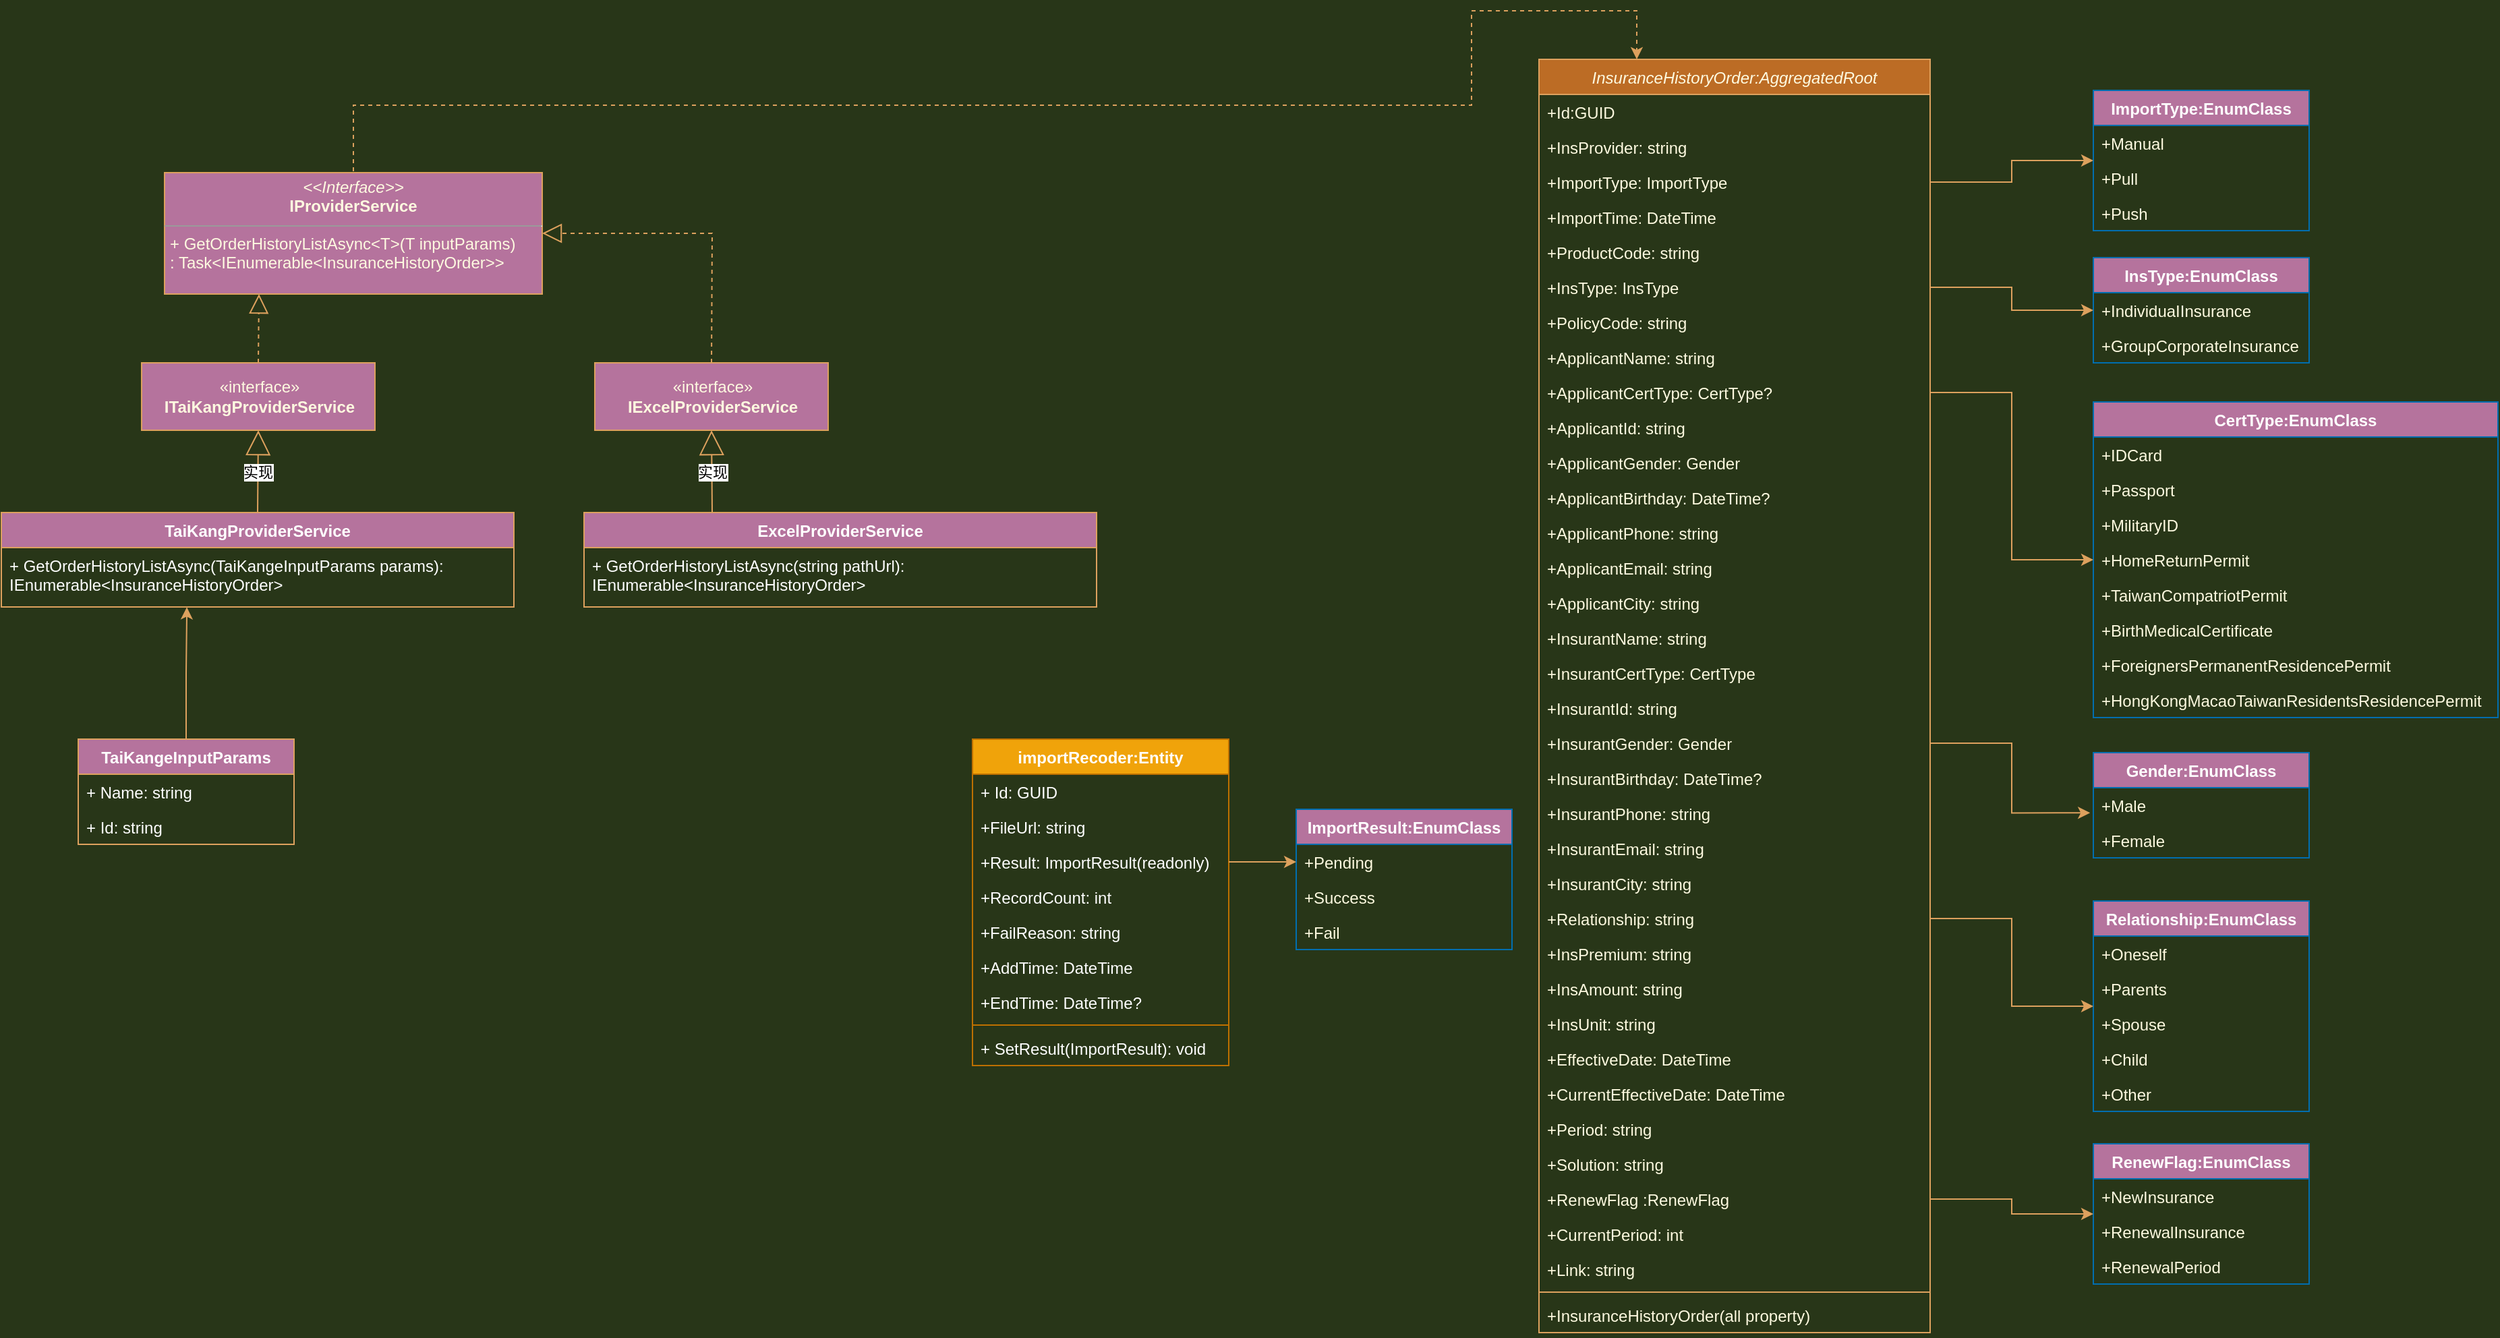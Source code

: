 <mxfile version="20.3.3" type="github">
  <diagram id="C5RBs43oDa-KdzZeNtuy" name="Page-1">
    <mxGraphModel dx="1184" dy="662" grid="1" gridSize="10" guides="1" tooltips="1" connect="1" arrows="1" fold="1" page="1" pageScale="1" pageWidth="2000" pageHeight="1100" background="#283618" math="0" shadow="0">
      <root>
        <mxCell id="WIyWlLk6GJQsqaUBKTNV-0" />
        <mxCell id="WIyWlLk6GJQsqaUBKTNV-1" parent="WIyWlLk6GJQsqaUBKTNV-0" />
        <mxCell id="zkfFHV4jXpPFQw0GAbJ--0" value="InsuranceHistoryOrder:AggregatedRoot" style="swimlane;fontStyle=2;align=center;verticalAlign=top;childLayout=stackLayout;horizontal=1;startSize=26;horizontalStack=0;resizeParent=1;resizeLast=0;collapsible=1;marginBottom=0;rounded=0;shadow=0;strokeWidth=1;fillColor=#BC6C25;strokeColor=#DDA15E;fontColor=#FEFAE0;" parent="WIyWlLk6GJQsqaUBKTNV-1" vertex="1">
          <mxGeometry x="1180" y="76" width="290" height="944" as="geometry">
            <mxRectangle x="1180" y="76" width="160" height="26" as="alternateBounds" />
          </mxGeometry>
        </mxCell>
        <mxCell id="zkfFHV4jXpPFQw0GAbJ--1" value="+Id:GUID" style="text;align=left;verticalAlign=top;spacingLeft=4;spacingRight=4;overflow=hidden;rotatable=0;points=[[0,0.5],[1,0.5]];portConstraint=eastwest;fontColor=#FEFAE0;" parent="zkfFHV4jXpPFQw0GAbJ--0" vertex="1">
          <mxGeometry y="26" width="290" height="26" as="geometry" />
        </mxCell>
        <mxCell id="zkfFHV4jXpPFQw0GAbJ--2" value="+InsProvider: string&#xa;" style="text;align=left;verticalAlign=top;spacingLeft=4;spacingRight=4;overflow=hidden;rotatable=0;points=[[0,0.5],[1,0.5]];portConstraint=eastwest;rounded=0;shadow=0;html=0;fontColor=#FEFAE0;" parent="zkfFHV4jXpPFQw0GAbJ--0" vertex="1">
          <mxGeometry y="52" width="290" height="26" as="geometry" />
        </mxCell>
        <mxCell id="zkfFHV4jXpPFQw0GAbJ--3" value="+ImportType: ImportType" style="text;align=left;verticalAlign=top;spacingLeft=4;spacingRight=4;overflow=hidden;rotatable=0;points=[[0,0.5],[1,0.5]];portConstraint=eastwest;rounded=0;shadow=0;html=0;fontColor=#FEFAE0;" parent="zkfFHV4jXpPFQw0GAbJ--0" vertex="1">
          <mxGeometry y="78" width="290" height="26" as="geometry" />
        </mxCell>
        <mxCell id="rWxkm9rvbSgZgqi4Fs6q-6" value="+ImportTime: DateTime" style="text;align=left;verticalAlign=top;spacingLeft=4;spacingRight=4;overflow=hidden;rotatable=0;points=[[0,0.5],[1,0.5]];portConstraint=eastwest;rounded=0;shadow=0;html=0;fontColor=#FEFAE0;" vertex="1" parent="zkfFHV4jXpPFQw0GAbJ--0">
          <mxGeometry y="104" width="290" height="26" as="geometry" />
        </mxCell>
        <mxCell id="rWxkm9rvbSgZgqi4Fs6q-5" value="+ProductCode: string" style="text;align=left;verticalAlign=top;spacingLeft=4;spacingRight=4;overflow=hidden;rotatable=0;points=[[0,0.5],[1,0.5]];portConstraint=eastwest;rounded=0;shadow=0;html=0;fontColor=#FEFAE0;" vertex="1" parent="zkfFHV4jXpPFQw0GAbJ--0">
          <mxGeometry y="130" width="290" height="26" as="geometry" />
        </mxCell>
        <mxCell id="rWxkm9rvbSgZgqi4Fs6q-4" value="+InsType: InsType" style="text;align=left;verticalAlign=top;spacingLeft=4;spacingRight=4;overflow=hidden;rotatable=0;points=[[0,0.5],[1,0.5]];portConstraint=eastwest;rounded=0;shadow=0;html=0;fontColor=#FEFAE0;" vertex="1" parent="zkfFHV4jXpPFQw0GAbJ--0">
          <mxGeometry y="156" width="290" height="26" as="geometry" />
        </mxCell>
        <mxCell id="rWxkm9rvbSgZgqi4Fs6q-3" value="+PolicyCode: string" style="text;align=left;verticalAlign=top;spacingLeft=4;spacingRight=4;overflow=hidden;rotatable=0;points=[[0,0.5],[1,0.5]];portConstraint=eastwest;rounded=0;shadow=0;html=0;fontColor=#FEFAE0;" vertex="1" parent="zkfFHV4jXpPFQw0GAbJ--0">
          <mxGeometry y="182" width="290" height="26" as="geometry" />
        </mxCell>
        <mxCell id="rWxkm9rvbSgZgqi4Fs6q-2" value="+ApplicantName: string" style="text;align=left;verticalAlign=top;spacingLeft=4;spacingRight=4;overflow=hidden;rotatable=0;points=[[0,0.5],[1,0.5]];portConstraint=eastwest;rounded=0;shadow=0;html=0;fontColor=#FEFAE0;" vertex="1" parent="zkfFHV4jXpPFQw0GAbJ--0">
          <mxGeometry y="208" width="290" height="26" as="geometry" />
        </mxCell>
        <mxCell id="rWxkm9rvbSgZgqi4Fs6q-7" value="+ApplicantCertType: CertType?" style="text;align=left;verticalAlign=top;spacingLeft=4;spacingRight=4;overflow=hidden;rotatable=0;points=[[0,0.5],[1,0.5]];portConstraint=eastwest;rounded=0;shadow=0;html=0;fontColor=#FEFAE0;" vertex="1" parent="zkfFHV4jXpPFQw0GAbJ--0">
          <mxGeometry y="234" width="290" height="26" as="geometry" />
        </mxCell>
        <mxCell id="rWxkm9rvbSgZgqi4Fs6q-27" value="+ApplicantId: string" style="text;align=left;verticalAlign=top;spacingLeft=4;spacingRight=4;overflow=hidden;rotatable=0;points=[[0,0.5],[1,0.5]];portConstraint=eastwest;rounded=0;shadow=0;html=0;fontColor=#FEFAE0;" vertex="1" parent="zkfFHV4jXpPFQw0GAbJ--0">
          <mxGeometry y="260" width="290" height="26" as="geometry" />
        </mxCell>
        <mxCell id="rWxkm9rvbSgZgqi4Fs6q-26" value="+ApplicantGender: Gender" style="text;align=left;verticalAlign=top;spacingLeft=4;spacingRight=4;overflow=hidden;rotatable=0;points=[[0,0.5],[1,0.5]];portConstraint=eastwest;rounded=0;shadow=0;html=0;fontColor=#FEFAE0;" vertex="1" parent="zkfFHV4jXpPFQw0GAbJ--0">
          <mxGeometry y="286" width="290" height="26" as="geometry" />
        </mxCell>
        <mxCell id="rWxkm9rvbSgZgqi4Fs6q-25" value="+ApplicantBirthday: DateTime?" style="text;align=left;verticalAlign=top;spacingLeft=4;spacingRight=4;overflow=hidden;rotatable=0;points=[[0,0.5],[1,0.5]];portConstraint=eastwest;rounded=0;shadow=0;html=0;fontColor=#FEFAE0;" vertex="1" parent="zkfFHV4jXpPFQw0GAbJ--0">
          <mxGeometry y="312" width="290" height="26" as="geometry" />
        </mxCell>
        <mxCell id="rWxkm9rvbSgZgqi4Fs6q-24" value="+ApplicantPhone: string" style="text;align=left;verticalAlign=top;spacingLeft=4;spacingRight=4;overflow=hidden;rotatable=0;points=[[0,0.5],[1,0.5]];portConstraint=eastwest;rounded=0;shadow=0;html=0;fontColor=#FEFAE0;" vertex="1" parent="zkfFHV4jXpPFQw0GAbJ--0">
          <mxGeometry y="338" width="290" height="26" as="geometry" />
        </mxCell>
        <mxCell id="rWxkm9rvbSgZgqi4Fs6q-23" value="+ApplicantEmail: string" style="text;align=left;verticalAlign=top;spacingLeft=4;spacingRight=4;overflow=hidden;rotatable=0;points=[[0,0.5],[1,0.5]];portConstraint=eastwest;rounded=0;shadow=0;html=0;fontColor=#FEFAE0;" vertex="1" parent="zkfFHV4jXpPFQw0GAbJ--0">
          <mxGeometry y="364" width="290" height="26" as="geometry" />
        </mxCell>
        <mxCell id="rWxkm9rvbSgZgqi4Fs6q-22" value="+ApplicantCity: string" style="text;align=left;verticalAlign=top;spacingLeft=4;spacingRight=4;overflow=hidden;rotatable=0;points=[[0,0.5],[1,0.5]];portConstraint=eastwest;rounded=0;shadow=0;html=0;fontColor=#FEFAE0;" vertex="1" parent="zkfFHV4jXpPFQw0GAbJ--0">
          <mxGeometry y="390" width="290" height="26" as="geometry" />
        </mxCell>
        <mxCell id="rWxkm9rvbSgZgqi4Fs6q-21" value="+InsurantName: string" style="text;align=left;verticalAlign=top;spacingLeft=4;spacingRight=4;overflow=hidden;rotatable=0;points=[[0,0.5],[1,0.5]];portConstraint=eastwest;rounded=0;shadow=0;html=0;fontColor=#FEFAE0;" vertex="1" parent="zkfFHV4jXpPFQw0GAbJ--0">
          <mxGeometry y="416" width="290" height="26" as="geometry" />
        </mxCell>
        <mxCell id="rWxkm9rvbSgZgqi4Fs6q-20" value="+InsurantCertType: CertType" style="text;align=left;verticalAlign=top;spacingLeft=4;spacingRight=4;overflow=hidden;rotatable=0;points=[[0,0.5],[1,0.5]];portConstraint=eastwest;rounded=0;shadow=0;html=0;fontColor=#FEFAE0;" vertex="1" parent="zkfFHV4jXpPFQw0GAbJ--0">
          <mxGeometry y="442" width="290" height="26" as="geometry" />
        </mxCell>
        <mxCell id="rWxkm9rvbSgZgqi4Fs6q-19" value="+InsurantId: string" style="text;align=left;verticalAlign=top;spacingLeft=4;spacingRight=4;overflow=hidden;rotatable=0;points=[[0,0.5],[1,0.5]];portConstraint=eastwest;rounded=0;shadow=0;html=0;fontColor=#FEFAE0;" vertex="1" parent="zkfFHV4jXpPFQw0GAbJ--0">
          <mxGeometry y="468" width="290" height="26" as="geometry" />
        </mxCell>
        <mxCell id="rWxkm9rvbSgZgqi4Fs6q-18" value="+InsurantGender: Gender" style="text;align=left;verticalAlign=top;spacingLeft=4;spacingRight=4;overflow=hidden;rotatable=0;points=[[0,0.5],[1,0.5]];portConstraint=eastwest;rounded=0;shadow=0;html=0;fontColor=#FEFAE0;" vertex="1" parent="zkfFHV4jXpPFQw0GAbJ--0">
          <mxGeometry y="494" width="290" height="26" as="geometry" />
        </mxCell>
        <mxCell id="rWxkm9rvbSgZgqi4Fs6q-17" value="+InsurantBirthday: DateTime?" style="text;align=left;verticalAlign=top;spacingLeft=4;spacingRight=4;overflow=hidden;rotatable=0;points=[[0,0.5],[1,0.5]];portConstraint=eastwest;rounded=0;shadow=0;html=0;fontColor=#FEFAE0;" vertex="1" parent="zkfFHV4jXpPFQw0GAbJ--0">
          <mxGeometry y="520" width="290" height="26" as="geometry" />
        </mxCell>
        <mxCell id="rWxkm9rvbSgZgqi4Fs6q-16" value="+InsurantPhone: string" style="text;align=left;verticalAlign=top;spacingLeft=4;spacingRight=4;overflow=hidden;rotatable=0;points=[[0,0.5],[1,0.5]];portConstraint=eastwest;rounded=0;shadow=0;html=0;fontColor=#FEFAE0;" vertex="1" parent="zkfFHV4jXpPFQw0GAbJ--0">
          <mxGeometry y="546" width="290" height="26" as="geometry" />
        </mxCell>
        <mxCell id="rWxkm9rvbSgZgqi4Fs6q-15" value="+InsurantEmail: string" style="text;align=left;verticalAlign=top;spacingLeft=4;spacingRight=4;overflow=hidden;rotatable=0;points=[[0,0.5],[1,0.5]];portConstraint=eastwest;rounded=0;shadow=0;html=0;fontColor=#FEFAE0;" vertex="1" parent="zkfFHV4jXpPFQw0GAbJ--0">
          <mxGeometry y="572" width="290" height="26" as="geometry" />
        </mxCell>
        <mxCell id="rWxkm9rvbSgZgqi4Fs6q-14" value="+InsurantCity: string" style="text;align=left;verticalAlign=top;spacingLeft=4;spacingRight=4;overflow=hidden;rotatable=0;points=[[0,0.5],[1,0.5]];portConstraint=eastwest;rounded=0;shadow=0;html=0;fontColor=#FEFAE0;" vertex="1" parent="zkfFHV4jXpPFQw0GAbJ--0">
          <mxGeometry y="598" width="290" height="26" as="geometry" />
        </mxCell>
        <mxCell id="rWxkm9rvbSgZgqi4Fs6q-13" value="+Relationship: string" style="text;align=left;verticalAlign=top;spacingLeft=4;spacingRight=4;overflow=hidden;rotatable=0;points=[[0,0.5],[1,0.5]];portConstraint=eastwest;rounded=0;shadow=0;html=0;fontColor=#FEFAE0;" vertex="1" parent="zkfFHV4jXpPFQw0GAbJ--0">
          <mxGeometry y="624" width="290" height="26" as="geometry" />
        </mxCell>
        <mxCell id="rWxkm9rvbSgZgqi4Fs6q-12" value="+InsPremium: string" style="text;align=left;verticalAlign=top;spacingLeft=4;spacingRight=4;overflow=hidden;rotatable=0;points=[[0,0.5],[1,0.5]];portConstraint=eastwest;rounded=0;shadow=0;html=0;fontColor=#FEFAE0;" vertex="1" parent="zkfFHV4jXpPFQw0GAbJ--0">
          <mxGeometry y="650" width="290" height="26" as="geometry" />
        </mxCell>
        <mxCell id="rWxkm9rvbSgZgqi4Fs6q-11" value="+InsAmount: string" style="text;align=left;verticalAlign=top;spacingLeft=4;spacingRight=4;overflow=hidden;rotatable=0;points=[[0,0.5],[1,0.5]];portConstraint=eastwest;rounded=0;shadow=0;html=0;fontColor=#FEFAE0;" vertex="1" parent="zkfFHV4jXpPFQw0GAbJ--0">
          <mxGeometry y="676" width="290" height="26" as="geometry" />
        </mxCell>
        <mxCell id="rWxkm9rvbSgZgqi4Fs6q-10" value="+InsUnit: string" style="text;align=left;verticalAlign=top;spacingLeft=4;spacingRight=4;overflow=hidden;rotatable=0;points=[[0,0.5],[1,0.5]];portConstraint=eastwest;rounded=0;shadow=0;html=0;fontColor=#FEFAE0;" vertex="1" parent="zkfFHV4jXpPFQw0GAbJ--0">
          <mxGeometry y="702" width="290" height="26" as="geometry" />
        </mxCell>
        <mxCell id="rWxkm9rvbSgZgqi4Fs6q-9" value="+EffectiveDate: DateTime" style="text;align=left;verticalAlign=top;spacingLeft=4;spacingRight=4;overflow=hidden;rotatable=0;points=[[0,0.5],[1,0.5]];portConstraint=eastwest;rounded=0;shadow=0;html=0;fontColor=#FEFAE0;" vertex="1" parent="zkfFHV4jXpPFQw0GAbJ--0">
          <mxGeometry y="728" width="290" height="26" as="geometry" />
        </mxCell>
        <mxCell id="rWxkm9rvbSgZgqi4Fs6q-30" value="+CurrentEffectiveDate: DateTime" style="text;align=left;verticalAlign=top;spacingLeft=4;spacingRight=4;overflow=hidden;rotatable=0;points=[[0,0.5],[1,0.5]];portConstraint=eastwest;rounded=0;shadow=0;html=0;fontColor=#FEFAE0;" vertex="1" parent="zkfFHV4jXpPFQw0GAbJ--0">
          <mxGeometry y="754" width="290" height="26" as="geometry" />
        </mxCell>
        <mxCell id="rWxkm9rvbSgZgqi4Fs6q-29" value="+Period: string" style="text;align=left;verticalAlign=top;spacingLeft=4;spacingRight=4;overflow=hidden;rotatable=0;points=[[0,0.5],[1,0.5]];portConstraint=eastwest;rounded=0;shadow=0;html=0;fontColor=#FEFAE0;" vertex="1" parent="zkfFHV4jXpPFQw0GAbJ--0">
          <mxGeometry y="780" width="290" height="26" as="geometry" />
        </mxCell>
        <mxCell id="rWxkm9rvbSgZgqi4Fs6q-28" value="+Solution: string" style="text;align=left;verticalAlign=top;spacingLeft=4;spacingRight=4;overflow=hidden;rotatable=0;points=[[0,0.5],[1,0.5]];portConstraint=eastwest;rounded=0;shadow=0;html=0;fontColor=#FEFAE0;" vertex="1" parent="zkfFHV4jXpPFQw0GAbJ--0">
          <mxGeometry y="806" width="290" height="26" as="geometry" />
        </mxCell>
        <mxCell id="rWxkm9rvbSgZgqi4Fs6q-32" value="+RenewFlag :RenewFlag" style="text;align=left;verticalAlign=top;spacingLeft=4;spacingRight=4;overflow=hidden;rotatable=0;points=[[0,0.5],[1,0.5]];portConstraint=eastwest;rounded=0;shadow=0;html=0;fontColor=#FEFAE0;" vertex="1" parent="zkfFHV4jXpPFQw0GAbJ--0">
          <mxGeometry y="832" width="290" height="26" as="geometry" />
        </mxCell>
        <mxCell id="rWxkm9rvbSgZgqi4Fs6q-31" value="+CurrentPeriod: int" style="text;align=left;verticalAlign=top;spacingLeft=4;spacingRight=4;overflow=hidden;rotatable=0;points=[[0,0.5],[1,0.5]];portConstraint=eastwest;rounded=0;shadow=0;html=0;fontColor=#FEFAE0;" vertex="1" parent="zkfFHV4jXpPFQw0GAbJ--0">
          <mxGeometry y="858" width="290" height="26" as="geometry" />
        </mxCell>
        <mxCell id="rWxkm9rvbSgZgqi4Fs6q-33" value="+Link: string" style="text;align=left;verticalAlign=top;spacingLeft=4;spacingRight=4;overflow=hidden;rotatable=0;points=[[0,0.5],[1,0.5]];portConstraint=eastwest;rounded=0;shadow=0;html=0;fontColor=#FEFAE0;" vertex="1" parent="zkfFHV4jXpPFQw0GAbJ--0">
          <mxGeometry y="884" width="290" height="26" as="geometry" />
        </mxCell>
        <mxCell id="zkfFHV4jXpPFQw0GAbJ--4" value="" style="line;html=1;strokeWidth=1;align=left;verticalAlign=middle;spacingTop=-1;spacingLeft=3;spacingRight=3;rotatable=0;labelPosition=right;points=[];portConstraint=eastwest;labelBackgroundColor=#283618;fillColor=#BC6C25;strokeColor=#DDA15E;fontColor=#FEFAE0;" parent="zkfFHV4jXpPFQw0GAbJ--0" vertex="1">
          <mxGeometry y="910" width="290" height="8" as="geometry" />
        </mxCell>
        <mxCell id="zkfFHV4jXpPFQw0GAbJ--5" value="+InsuranceHistoryOrder(all property)" style="text;align=left;verticalAlign=top;spacingLeft=4;spacingRight=4;overflow=hidden;rotatable=0;points=[[0,0.5],[1,0.5]];portConstraint=eastwest;fontColor=#FEFAE0;" parent="zkfFHV4jXpPFQw0GAbJ--0" vertex="1">
          <mxGeometry y="918" width="290" height="26" as="geometry" />
        </mxCell>
        <mxCell id="rWxkm9rvbSgZgqi4Fs6q-37" value="ImportType:EnumClass" style="swimlane;fontStyle=1;align=center;verticalAlign=top;childLayout=stackLayout;horizontal=1;startSize=26;horizontalStack=0;resizeParent=1;resizeParentMax=0;resizeLast=0;collapsible=1;marginBottom=0;strokeColor=#006EAF;fillColor=#B5739D;fontColor=#ffffff;" vertex="1" parent="WIyWlLk6GJQsqaUBKTNV-1">
          <mxGeometry x="1591" y="99" width="160" height="104" as="geometry">
            <mxRectangle x="677" y="89" width="170" height="30" as="alternateBounds" />
          </mxGeometry>
        </mxCell>
        <mxCell id="rWxkm9rvbSgZgqi4Fs6q-38" value="+Manual" style="text;strokeColor=none;fillColor=none;align=left;verticalAlign=top;spacingLeft=4;spacingRight=4;overflow=hidden;rotatable=0;points=[[0,0.5],[1,0.5]];portConstraint=eastwest;fontColor=#FEFAE0;" vertex="1" parent="rWxkm9rvbSgZgqi4Fs6q-37">
          <mxGeometry y="26" width="160" height="26" as="geometry" />
        </mxCell>
        <mxCell id="rWxkm9rvbSgZgqi4Fs6q-42" value="+Pull" style="text;strokeColor=none;fillColor=none;align=left;verticalAlign=top;spacingLeft=4;spacingRight=4;overflow=hidden;rotatable=0;points=[[0,0.5],[1,0.5]];portConstraint=eastwest;fontColor=#FEFAE0;" vertex="1" parent="rWxkm9rvbSgZgqi4Fs6q-37">
          <mxGeometry y="52" width="160" height="26" as="geometry" />
        </mxCell>
        <mxCell id="rWxkm9rvbSgZgqi4Fs6q-41" value="+Push" style="text;strokeColor=none;fillColor=none;align=left;verticalAlign=top;spacingLeft=4;spacingRight=4;overflow=hidden;rotatable=0;points=[[0,0.5],[1,0.5]];portConstraint=eastwest;fontColor=#FEFAE0;" vertex="1" parent="rWxkm9rvbSgZgqi4Fs6q-37">
          <mxGeometry y="78" width="160" height="26" as="geometry" />
        </mxCell>
        <mxCell id="rWxkm9rvbSgZgqi4Fs6q-43" value="Relationship:EnumClass" style="swimlane;fontStyle=1;align=center;verticalAlign=top;childLayout=stackLayout;horizontal=1;startSize=26;horizontalStack=0;resizeParent=1;resizeParentMax=0;resizeLast=0;collapsible=1;marginBottom=0;strokeColor=#006EAF;fillColor=#B5739D;fontColor=#ffffff;" vertex="1" parent="WIyWlLk6GJQsqaUBKTNV-1">
          <mxGeometry x="1591" y="700" width="160" height="156" as="geometry" />
        </mxCell>
        <mxCell id="rWxkm9rvbSgZgqi4Fs6q-44" value="+Oneself" style="text;strokeColor=none;fillColor=none;align=left;verticalAlign=top;spacingLeft=4;spacingRight=4;overflow=hidden;rotatable=0;points=[[0,0.5],[1,0.5]];portConstraint=eastwest;fontColor=#FEFAE0;" vertex="1" parent="rWxkm9rvbSgZgqi4Fs6q-43">
          <mxGeometry y="26" width="160" height="26" as="geometry" />
        </mxCell>
        <mxCell id="rWxkm9rvbSgZgqi4Fs6q-45" value="+Parents" style="text;strokeColor=none;fillColor=none;align=left;verticalAlign=top;spacingLeft=4;spacingRight=4;overflow=hidden;rotatable=0;points=[[0,0.5],[1,0.5]];portConstraint=eastwest;fontColor=#FEFAE0;" vertex="1" parent="rWxkm9rvbSgZgqi4Fs6q-43">
          <mxGeometry y="52" width="160" height="26" as="geometry" />
        </mxCell>
        <mxCell id="rWxkm9rvbSgZgqi4Fs6q-48" value="+Spouse" style="text;strokeColor=none;fillColor=none;align=left;verticalAlign=top;spacingLeft=4;spacingRight=4;overflow=hidden;rotatable=0;points=[[0,0.5],[1,0.5]];portConstraint=eastwest;fontColor=#FEFAE0;" vertex="1" parent="rWxkm9rvbSgZgqi4Fs6q-43">
          <mxGeometry y="78" width="160" height="26" as="geometry" />
        </mxCell>
        <mxCell id="rWxkm9rvbSgZgqi4Fs6q-47" value="+Child" style="text;strokeColor=none;fillColor=none;align=left;verticalAlign=top;spacingLeft=4;spacingRight=4;overflow=hidden;rotatable=0;points=[[0,0.5],[1,0.5]];portConstraint=eastwest;fontColor=#FEFAE0;" vertex="1" parent="rWxkm9rvbSgZgqi4Fs6q-43">
          <mxGeometry y="104" width="160" height="26" as="geometry" />
        </mxCell>
        <mxCell id="rWxkm9rvbSgZgqi4Fs6q-46" value="+Other" style="text;strokeColor=none;fillColor=none;align=left;verticalAlign=top;spacingLeft=4;spacingRight=4;overflow=hidden;rotatable=0;points=[[0,0.5],[1,0.5]];portConstraint=eastwest;fontColor=#FEFAE0;" vertex="1" parent="rWxkm9rvbSgZgqi4Fs6q-43">
          <mxGeometry y="130" width="160" height="26" as="geometry" />
        </mxCell>
        <mxCell id="rWxkm9rvbSgZgqi4Fs6q-49" style="edgeStyle=orthogonalEdgeStyle;rounded=0;orthogonalLoop=1;jettySize=auto;html=1;exitX=1;exitY=0.5;exitDx=0;exitDy=0;entryX=0;entryY=0.5;entryDx=0;entryDy=0;strokeColor=#DDA15E;fontColor=#FEFAE0;fillColor=#BC6C25;" edge="1" parent="WIyWlLk6GJQsqaUBKTNV-1" source="rWxkm9rvbSgZgqi4Fs6q-13" target="rWxkm9rvbSgZgqi4Fs6q-43">
          <mxGeometry relative="1" as="geometry" />
        </mxCell>
        <mxCell id="rWxkm9rvbSgZgqi4Fs6q-51" style="edgeStyle=orthogonalEdgeStyle;rounded=0;orthogonalLoop=1;jettySize=auto;html=1;exitX=1;exitY=0.5;exitDx=0;exitDy=0;entryX=0;entryY=0.5;entryDx=0;entryDy=0;strokeColor=#DDA15E;fontColor=#FEFAE0;fillColor=#BC6C25;" edge="1" parent="WIyWlLk6GJQsqaUBKTNV-1" source="zkfFHV4jXpPFQw0GAbJ--3" target="rWxkm9rvbSgZgqi4Fs6q-37">
          <mxGeometry relative="1" as="geometry" />
        </mxCell>
        <mxCell id="rWxkm9rvbSgZgqi4Fs6q-53" value="InsType:EnumClass" style="swimlane;fontStyle=1;align=center;verticalAlign=top;childLayout=stackLayout;horizontal=1;startSize=26;horizontalStack=0;resizeParent=1;resizeParentMax=0;resizeLast=0;collapsible=1;marginBottom=0;strokeColor=#006EAF;fillColor=#B5739D;fontColor=#ffffff;" vertex="1" parent="WIyWlLk6GJQsqaUBKTNV-1">
          <mxGeometry x="1591" y="223" width="160" height="78" as="geometry" />
        </mxCell>
        <mxCell id="rWxkm9rvbSgZgqi4Fs6q-54" value="+IndividuaIInsurance" style="text;strokeColor=none;fillColor=none;align=left;verticalAlign=top;spacingLeft=4;spacingRight=4;overflow=hidden;rotatable=0;points=[[0,0.5],[1,0.5]];portConstraint=eastwest;fontColor=#FEFAE0;" vertex="1" parent="rWxkm9rvbSgZgqi4Fs6q-53">
          <mxGeometry y="26" width="160" height="26" as="geometry" />
        </mxCell>
        <mxCell id="rWxkm9rvbSgZgqi4Fs6q-55" value="+GroupCorporateInsurance" style="text;strokeColor=none;fillColor=none;align=left;verticalAlign=top;spacingLeft=4;spacingRight=4;overflow=hidden;rotatable=0;points=[[0,0.5],[1,0.5]];portConstraint=eastwest;fontColor=#FEFAE0;" vertex="1" parent="rWxkm9rvbSgZgqi4Fs6q-53">
          <mxGeometry y="52" width="160" height="26" as="geometry" />
        </mxCell>
        <mxCell id="rWxkm9rvbSgZgqi4Fs6q-57" style="edgeStyle=orthogonalEdgeStyle;rounded=0;orthogonalLoop=1;jettySize=auto;html=1;exitX=1;exitY=0.5;exitDx=0;exitDy=0;entryX=0;entryY=0.5;entryDx=0;entryDy=0;strokeColor=#DDA15E;fontColor=#FEFAE0;fillColor=#BC6C25;" edge="1" parent="WIyWlLk6GJQsqaUBKTNV-1" source="rWxkm9rvbSgZgqi4Fs6q-4" target="rWxkm9rvbSgZgqi4Fs6q-54">
          <mxGeometry relative="1" as="geometry" />
        </mxCell>
        <mxCell id="rWxkm9rvbSgZgqi4Fs6q-58" value="CertType:EnumClass" style="swimlane;fontStyle=1;align=center;verticalAlign=top;childLayout=stackLayout;horizontal=1;startSize=26;horizontalStack=0;resizeParent=1;resizeParentMax=0;resizeLast=0;collapsible=1;marginBottom=0;strokeColor=#006EAF;fillColor=#B5739D;fontColor=#ffffff;" vertex="1" parent="WIyWlLk6GJQsqaUBKTNV-1">
          <mxGeometry x="1591" y="330" width="300" height="234" as="geometry" />
        </mxCell>
        <mxCell id="rWxkm9rvbSgZgqi4Fs6q-59" value="+IDCard" style="text;strokeColor=none;fillColor=none;align=left;verticalAlign=top;spacingLeft=4;spacingRight=4;overflow=hidden;rotatable=0;points=[[0,0.5],[1,0.5]];portConstraint=eastwest;fontColor=#FEFAE0;" vertex="1" parent="rWxkm9rvbSgZgqi4Fs6q-58">
          <mxGeometry y="26" width="300" height="26" as="geometry" />
        </mxCell>
        <mxCell id="rWxkm9rvbSgZgqi4Fs6q-60" value="+Passport" style="text;strokeColor=none;fillColor=none;align=left;verticalAlign=top;spacingLeft=4;spacingRight=4;overflow=hidden;rotatable=0;points=[[0,0.5],[1,0.5]];portConstraint=eastwest;fontColor=#FEFAE0;" vertex="1" parent="rWxkm9rvbSgZgqi4Fs6q-58">
          <mxGeometry y="52" width="300" height="26" as="geometry" />
        </mxCell>
        <mxCell id="rWxkm9rvbSgZgqi4Fs6q-65" value="+MilitaryID" style="text;strokeColor=none;fillColor=none;align=left;verticalAlign=top;spacingLeft=4;spacingRight=4;overflow=hidden;rotatable=0;points=[[0,0.5],[1,0.5]];portConstraint=eastwest;fontColor=#FEFAE0;" vertex="1" parent="rWxkm9rvbSgZgqi4Fs6q-58">
          <mxGeometry y="78" width="300" height="26" as="geometry" />
        </mxCell>
        <mxCell id="rWxkm9rvbSgZgqi4Fs6q-64" value="+HomeReturnPermit" style="text;strokeColor=none;fillColor=none;align=left;verticalAlign=top;spacingLeft=4;spacingRight=4;overflow=hidden;rotatable=0;points=[[0,0.5],[1,0.5]];portConstraint=eastwest;fontColor=#FEFAE0;" vertex="1" parent="rWxkm9rvbSgZgqi4Fs6q-58">
          <mxGeometry y="104" width="300" height="26" as="geometry" />
        </mxCell>
        <mxCell id="rWxkm9rvbSgZgqi4Fs6q-63" value="+TaiwanCompatriotPermit" style="text;strokeColor=none;fillColor=none;align=left;verticalAlign=top;spacingLeft=4;spacingRight=4;overflow=hidden;rotatable=0;points=[[0,0.5],[1,0.5]];portConstraint=eastwest;fontColor=#FEFAE0;" vertex="1" parent="rWxkm9rvbSgZgqi4Fs6q-58">
          <mxGeometry y="130" width="300" height="26" as="geometry" />
        </mxCell>
        <mxCell id="rWxkm9rvbSgZgqi4Fs6q-68" value="+BirthMedicalCertificate" style="text;strokeColor=none;fillColor=none;align=left;verticalAlign=top;spacingLeft=4;spacingRight=4;overflow=hidden;rotatable=0;points=[[0,0.5],[1,0.5]];portConstraint=eastwest;fontColor=#FEFAE0;" vertex="1" parent="rWxkm9rvbSgZgqi4Fs6q-58">
          <mxGeometry y="156" width="300" height="26" as="geometry" />
        </mxCell>
        <mxCell id="rWxkm9rvbSgZgqi4Fs6q-67" value="+ForeignersPermanentResidencePermit" style="text;strokeColor=none;fillColor=none;align=left;verticalAlign=top;spacingLeft=4;spacingRight=4;overflow=hidden;rotatable=0;points=[[0,0.5],[1,0.5]];portConstraint=eastwest;fontColor=#FEFAE0;" vertex="1" parent="rWxkm9rvbSgZgqi4Fs6q-58">
          <mxGeometry y="182" width="300" height="26" as="geometry" />
        </mxCell>
        <mxCell id="rWxkm9rvbSgZgqi4Fs6q-66" value="+HongKongMacaoTaiwanResidentsResidencePermit" style="text;strokeColor=none;fillColor=none;align=left;verticalAlign=top;spacingLeft=4;spacingRight=4;overflow=hidden;rotatable=0;points=[[0,0.5],[1,0.5]];portConstraint=eastwest;fontColor=#FEFAE0;" vertex="1" parent="rWxkm9rvbSgZgqi4Fs6q-58">
          <mxGeometry y="208" width="300" height="26" as="geometry" />
        </mxCell>
        <mxCell id="rWxkm9rvbSgZgqi4Fs6q-71" value="Gender:EnumClass" style="swimlane;fontStyle=1;align=center;verticalAlign=top;childLayout=stackLayout;horizontal=1;startSize=26;horizontalStack=0;resizeParent=1;resizeParentMax=0;resizeLast=0;collapsible=1;marginBottom=0;strokeColor=#006EAF;fillColor=#B5739D;fontColor=#ffffff;" vertex="1" parent="WIyWlLk6GJQsqaUBKTNV-1">
          <mxGeometry x="1591" y="590" width="160" height="78" as="geometry" />
        </mxCell>
        <mxCell id="rWxkm9rvbSgZgqi4Fs6q-72" value="+Male" style="text;strokeColor=none;fillColor=none;align=left;verticalAlign=top;spacingLeft=4;spacingRight=4;overflow=hidden;rotatable=0;points=[[0,0.5],[1,0.5]];portConstraint=eastwest;fontColor=#FEFAE0;" vertex="1" parent="rWxkm9rvbSgZgqi4Fs6q-71">
          <mxGeometry y="26" width="160" height="26" as="geometry" />
        </mxCell>
        <mxCell id="rWxkm9rvbSgZgqi4Fs6q-73" value="+Female" style="text;strokeColor=none;fillColor=none;align=left;verticalAlign=top;spacingLeft=4;spacingRight=4;overflow=hidden;rotatable=0;points=[[0,0.5],[1,0.5]];portConstraint=eastwest;fontColor=#FEFAE0;" vertex="1" parent="rWxkm9rvbSgZgqi4Fs6q-71">
          <mxGeometry y="52" width="160" height="26" as="geometry" />
        </mxCell>
        <mxCell id="rWxkm9rvbSgZgqi4Fs6q-79" value="RenewFlag:EnumClass" style="swimlane;fontStyle=1;align=center;verticalAlign=top;childLayout=stackLayout;horizontal=1;startSize=26;horizontalStack=0;resizeParent=1;resizeParentMax=0;resizeLast=0;collapsible=1;marginBottom=0;strokeColor=#006EAF;fillColor=#B5739D;fontColor=#ffffff;" vertex="1" parent="WIyWlLk6GJQsqaUBKTNV-1">
          <mxGeometry x="1591" y="880" width="160" height="104" as="geometry" />
        </mxCell>
        <mxCell id="rWxkm9rvbSgZgqi4Fs6q-80" value="+NewInsurance" style="text;strokeColor=none;fillColor=none;align=left;verticalAlign=top;spacingLeft=4;spacingRight=4;overflow=hidden;rotatable=0;points=[[0,0.5],[1,0.5]];portConstraint=eastwest;fontColor=#FEFAE0;" vertex="1" parent="rWxkm9rvbSgZgqi4Fs6q-79">
          <mxGeometry y="26" width="160" height="26" as="geometry" />
        </mxCell>
        <mxCell id="rWxkm9rvbSgZgqi4Fs6q-81" value="+RenewalInsurance" style="text;strokeColor=none;fillColor=none;align=left;verticalAlign=top;spacingLeft=4;spacingRight=4;overflow=hidden;rotatable=0;points=[[0,0.5],[1,0.5]];portConstraint=eastwest;fontColor=#FEFAE0;" vertex="1" parent="rWxkm9rvbSgZgqi4Fs6q-79">
          <mxGeometry y="52" width="160" height="26" as="geometry" />
        </mxCell>
        <mxCell id="rWxkm9rvbSgZgqi4Fs6q-82" value="+RenewalPeriod" style="text;strokeColor=none;fillColor=none;align=left;verticalAlign=top;spacingLeft=4;spacingRight=4;overflow=hidden;rotatable=0;points=[[0,0.5],[1,0.5]];portConstraint=eastwest;fontColor=#FEFAE0;" vertex="1" parent="rWxkm9rvbSgZgqi4Fs6q-79">
          <mxGeometry y="78" width="160" height="26" as="geometry" />
        </mxCell>
        <mxCell id="rWxkm9rvbSgZgqi4Fs6q-85" style="edgeStyle=orthogonalEdgeStyle;rounded=0;orthogonalLoop=1;jettySize=auto;html=1;exitX=1;exitY=0.5;exitDx=0;exitDy=0;entryX=0;entryY=0.5;entryDx=0;entryDy=0;strokeColor=#DDA15E;fontColor=#FEFAE0;fillColor=#BC6C25;" edge="1" parent="WIyWlLk6GJQsqaUBKTNV-1" source="rWxkm9rvbSgZgqi4Fs6q-32" target="rWxkm9rvbSgZgqi4Fs6q-79">
          <mxGeometry relative="1" as="geometry" />
        </mxCell>
        <mxCell id="rWxkm9rvbSgZgqi4Fs6q-102" style="edgeStyle=orthogonalEdgeStyle;rounded=0;orthogonalLoop=1;jettySize=auto;html=1;exitX=0.5;exitY=0;exitDx=0;exitDy=0;strokeColor=#DDA15E;fontColor=#FEFAE0;fillColor=#BC6C25;dashed=1;entryX=0.25;entryY=0;entryDx=0;entryDy=0;" edge="1" parent="WIyWlLk6GJQsqaUBKTNV-1" target="zkfFHV4jXpPFQw0GAbJ--0">
          <mxGeometry relative="1" as="geometry">
            <mxPoint x="970" y="40" as="targetPoint" />
            <mxPoint x="301" y="165" as="sourcePoint" />
            <Array as="points">
              <mxPoint x="301" y="110" />
              <mxPoint x="1130" y="110" />
              <mxPoint x="1130" y="40" />
              <mxPoint x="1253" y="40" />
            </Array>
          </mxGeometry>
        </mxCell>
        <mxCell id="rWxkm9rvbSgZgqi4Fs6q-100" value="&lt;p style=&quot;margin:0px;margin-top:4px;text-align:center;&quot;&gt;&lt;i&gt;&amp;lt;&amp;lt;Interface&amp;gt;&amp;gt;&lt;/i&gt;&lt;br&gt;&lt;b&gt;IProviderService&lt;/b&gt;&lt;/p&gt;&lt;hr size=&quot;1&quot;&gt;&lt;p style=&quot;margin:0px;margin-left:4px;&quot;&gt;+ GetOrderHistoryListAsync&amp;lt;T&amp;gt;(T inputParams)&lt;/p&gt;&lt;p style=&quot;margin:0px;margin-left:4px;&quot;&gt;: Task&amp;lt;IEnumerable&amp;lt;InsuranceHistoryOrder&amp;gt;&amp;gt;&lt;br&gt;&lt;/p&gt;" style="verticalAlign=top;align=left;overflow=fill;fontSize=12;fontFamily=Helvetica;html=1;strokeColor=#DDA15E;fontColor=#FEFAE0;fillColor=#B5739D;" vertex="1" parent="WIyWlLk6GJQsqaUBKTNV-1">
          <mxGeometry x="161" y="160" width="280" height="90" as="geometry" />
        </mxCell>
        <mxCell id="rWxkm9rvbSgZgqi4Fs6q-104" value="«interface»&lt;br&gt;&lt;b&gt;ITaiKangProviderService&lt;/b&gt;" style="html=1;strokeColor=#DDA15E;fontColor=#FEFAE0;fillColor=#B5739D;" vertex="1" parent="WIyWlLk6GJQsqaUBKTNV-1">
          <mxGeometry x="144" y="301" width="173" height="50" as="geometry" />
        </mxCell>
        <mxCell id="rWxkm9rvbSgZgqi4Fs6q-106" value="" style="endArrow=block;dashed=1;endFill=0;endSize=12;html=1;rounded=0;strokeColor=#DDA15E;fontColor=#FEFAE0;fillColor=#BC6C25;exitX=0.5;exitY=0;exitDx=0;exitDy=0;entryX=0.25;entryY=1;entryDx=0;entryDy=0;" edge="1" parent="WIyWlLk6GJQsqaUBKTNV-1" source="rWxkm9rvbSgZgqi4Fs6q-104" target="rWxkm9rvbSgZgqi4Fs6q-100">
          <mxGeometry width="160" relative="1" as="geometry">
            <mxPoint x="261" y="300" as="sourcePoint" />
            <mxPoint x="421" y="300" as="targetPoint" />
          </mxGeometry>
        </mxCell>
        <mxCell id="rWxkm9rvbSgZgqi4Fs6q-110" value="&lt;font color=&quot;#000000&quot;&gt;实现&lt;/font&gt;" style="endArrow=block;endSize=16;endFill=0;html=1;rounded=0;strokeColor=#DDA15E;fontColor=#FEFAE0;fillColor=#BC6C25;entryX=0.5;entryY=1;entryDx=0;entryDy=0;exitX=0.5;exitY=0;exitDx=0;exitDy=0;" edge="1" parent="WIyWlLk6GJQsqaUBKTNV-1" source="rWxkm9rvbSgZgqi4Fs6q-166" target="rWxkm9rvbSgZgqi4Fs6q-104">
          <mxGeometry width="160" relative="1" as="geometry">
            <mxPoint x="200" y="410" as="sourcePoint" />
            <mxPoint x="288.5" y="351" as="targetPoint" />
          </mxGeometry>
        </mxCell>
        <mxCell id="rWxkm9rvbSgZgqi4Fs6q-166" value="TaiKangProviderService" style="swimlane;fontStyle=1;align=center;verticalAlign=top;childLayout=stackLayout;horizontal=1;startSize=26;horizontalStack=0;resizeParent=1;resizeParentMax=0;resizeLast=0;collapsible=1;marginBottom=0;strokeColor=#DDA15E;fontColor=#FFFFFF;fillColor=#B5739D;" vertex="1" parent="WIyWlLk6GJQsqaUBKTNV-1">
          <mxGeometry x="40" y="412" width="380" height="70" as="geometry" />
        </mxCell>
        <mxCell id="rWxkm9rvbSgZgqi4Fs6q-169" value="+ GetOrderHistoryListAsync(TaiKangeInputParams params): &#xa;IEnumerable&lt;InsuranceHistoryOrder&gt;" style="text;strokeColor=none;fillColor=none;align=left;verticalAlign=top;spacingLeft=4;spacingRight=4;overflow=hidden;rotatable=0;points=[[0,0.5],[1,0.5]];portConstraint=eastwest;fontColor=#FFFFFF;" vertex="1" parent="rWxkm9rvbSgZgqi4Fs6q-166">
          <mxGeometry y="26" width="380" height="44" as="geometry" />
        </mxCell>
        <mxCell id="rWxkm9rvbSgZgqi4Fs6q-177" style="edgeStyle=orthogonalEdgeStyle;rounded=0;orthogonalLoop=1;jettySize=auto;html=1;exitX=0.5;exitY=0;exitDx=0;exitDy=0;strokeColor=#DDA15E;fontColor=#FFFFFF;fillColor=#BC6C25;entryX=0.362;entryY=1.004;entryDx=0;entryDy=0;entryPerimeter=0;" edge="1" parent="WIyWlLk6GJQsqaUBKTNV-1" source="rWxkm9rvbSgZgqi4Fs6q-170" target="rWxkm9rvbSgZgqi4Fs6q-169">
          <mxGeometry relative="1" as="geometry" />
        </mxCell>
        <mxCell id="rWxkm9rvbSgZgqi4Fs6q-170" value="TaiKangeInputParams" style="swimlane;fontStyle=1;align=center;verticalAlign=top;childLayout=stackLayout;horizontal=1;startSize=26;horizontalStack=0;resizeParent=1;resizeParentMax=0;resizeLast=0;collapsible=1;marginBottom=0;strokeColor=#DDA15E;fontColor=#FFFFFF;fillColor=#B5739D;" vertex="1" parent="WIyWlLk6GJQsqaUBKTNV-1">
          <mxGeometry x="97" y="580" width="160" height="78" as="geometry" />
        </mxCell>
        <mxCell id="rWxkm9rvbSgZgqi4Fs6q-171" value="+ Name: string" style="text;strokeColor=none;fillColor=none;align=left;verticalAlign=top;spacingLeft=4;spacingRight=4;overflow=hidden;rotatable=0;points=[[0,0.5],[1,0.5]];portConstraint=eastwest;fontColor=#FFFFFF;" vertex="1" parent="rWxkm9rvbSgZgqi4Fs6q-170">
          <mxGeometry y="26" width="160" height="26" as="geometry" />
        </mxCell>
        <mxCell id="rWxkm9rvbSgZgqi4Fs6q-175" value="+ Id: string" style="text;strokeColor=none;fillColor=none;align=left;verticalAlign=top;spacingLeft=4;spacingRight=4;overflow=hidden;rotatable=0;points=[[0,0.5],[1,0.5]];portConstraint=eastwest;fontColor=#FFFFFF;" vertex="1" parent="rWxkm9rvbSgZgqi4Fs6q-170">
          <mxGeometry y="52" width="160" height="26" as="geometry" />
        </mxCell>
        <mxCell id="rWxkm9rvbSgZgqi4Fs6q-178" value="«interface»&lt;br&gt;&lt;b&gt;IExcelProviderService&lt;/b&gt;" style="html=1;strokeColor=#DDA15E;fontColor=#FEFAE0;fillColor=#B5739D;" vertex="1" parent="WIyWlLk6GJQsqaUBKTNV-1">
          <mxGeometry x="480" y="301" width="173" height="50" as="geometry" />
        </mxCell>
        <mxCell id="rWxkm9rvbSgZgqi4Fs6q-179" value="ExcelProviderService" style="swimlane;fontStyle=1;align=center;verticalAlign=top;childLayout=stackLayout;horizontal=1;startSize=26;horizontalStack=0;resizeParent=1;resizeParentMax=0;resizeLast=0;collapsible=1;marginBottom=0;strokeColor=#DDA15E;fontColor=#FFFFFF;fillColor=#B5739D;" vertex="1" parent="WIyWlLk6GJQsqaUBKTNV-1">
          <mxGeometry x="472" y="412" width="380" height="70" as="geometry" />
        </mxCell>
        <mxCell id="rWxkm9rvbSgZgqi4Fs6q-180" value="+ GetOrderHistoryListAsync(string pathUrl): &#xa;IEnumerable&lt;InsuranceHistoryOrder&gt;" style="text;strokeColor=none;fillColor=none;align=left;verticalAlign=top;spacingLeft=4;spacingRight=4;overflow=hidden;rotatable=0;points=[[0,0.5],[1,0.5]];portConstraint=eastwest;fontColor=#FFFFFF;" vertex="1" parent="rWxkm9rvbSgZgqi4Fs6q-179">
          <mxGeometry y="26" width="380" height="44" as="geometry" />
        </mxCell>
        <mxCell id="rWxkm9rvbSgZgqi4Fs6q-181" value="&lt;font color=&quot;#000000&quot;&gt;实现&lt;/font&gt;" style="endArrow=block;endSize=16;endFill=0;html=1;rounded=0;strokeColor=#DDA15E;fontColor=#FEFAE0;fillColor=#BC6C25;entryX=0.5;entryY=1;entryDx=0;entryDy=0;exitX=0.25;exitY=0;exitDx=0;exitDy=0;" edge="1" parent="WIyWlLk6GJQsqaUBKTNV-1" source="rWxkm9rvbSgZgqi4Fs6q-179" target="rWxkm9rvbSgZgqi4Fs6q-178">
          <mxGeometry width="160" relative="1" as="geometry">
            <mxPoint x="240" y="422" as="sourcePoint" />
            <mxPoint x="240.5" y="361" as="targetPoint" />
          </mxGeometry>
        </mxCell>
        <mxCell id="rWxkm9rvbSgZgqi4Fs6q-182" value="" style="endArrow=block;dashed=1;endFill=0;endSize=12;html=1;rounded=0;strokeColor=#DDA15E;fontColor=#FEFAE0;fillColor=#BC6C25;exitX=0.5;exitY=0;exitDx=0;exitDy=0;entryX=1;entryY=0.5;entryDx=0;entryDy=0;" edge="1" parent="WIyWlLk6GJQsqaUBKTNV-1" source="rWxkm9rvbSgZgqi4Fs6q-178" target="rWxkm9rvbSgZgqi4Fs6q-100">
          <mxGeometry width="160" relative="1" as="geometry">
            <mxPoint x="566.08" y="271" as="sourcePoint" />
            <mxPoint x="566.58" y="220.0" as="targetPoint" />
            <Array as="points">
              <mxPoint x="567" y="205" />
            </Array>
          </mxGeometry>
        </mxCell>
        <mxCell id="rWxkm9rvbSgZgqi4Fs6q-188" style="edgeStyle=orthogonalEdgeStyle;rounded=0;orthogonalLoop=1;jettySize=auto;html=1;exitX=1;exitY=0.5;exitDx=0;exitDy=0;entryX=-0.015;entryY=0.718;entryDx=0;entryDy=0;entryPerimeter=0;strokeColor=#DDA15E;fontColor=#FFFFFF;fillColor=#BC6C25;" edge="1" parent="WIyWlLk6GJQsqaUBKTNV-1" source="rWxkm9rvbSgZgqi4Fs6q-18" target="rWxkm9rvbSgZgqi4Fs6q-72">
          <mxGeometry relative="1" as="geometry" />
        </mxCell>
        <mxCell id="rWxkm9rvbSgZgqi4Fs6q-189" style="edgeStyle=orthogonalEdgeStyle;rounded=0;orthogonalLoop=1;jettySize=auto;html=1;exitX=1;exitY=0.5;exitDx=0;exitDy=0;entryX=0;entryY=0.5;entryDx=0;entryDy=0;strokeColor=#DDA15E;fontColor=#FFFFFF;fillColor=#BC6C25;" edge="1" parent="WIyWlLk6GJQsqaUBKTNV-1" source="rWxkm9rvbSgZgqi4Fs6q-7" target="rWxkm9rvbSgZgqi4Fs6q-64">
          <mxGeometry relative="1" as="geometry" />
        </mxCell>
        <mxCell id="rWxkm9rvbSgZgqi4Fs6q-190" value="importRecoder:Entity" style="swimlane;fontStyle=1;align=center;verticalAlign=top;childLayout=stackLayout;horizontal=1;startSize=26;horizontalStack=0;resizeParent=1;resizeParentMax=0;resizeLast=0;collapsible=1;marginBottom=0;strokeColor=#BD7000;fillColor=#f0a30a;fontColor=#FFFFFF;" vertex="1" parent="WIyWlLk6GJQsqaUBKTNV-1">
          <mxGeometry x="760" y="580" width="190" height="242" as="geometry" />
        </mxCell>
        <mxCell id="rWxkm9rvbSgZgqi4Fs6q-191" value="+ Id: GUID" style="text;strokeColor=none;fillColor=none;align=left;verticalAlign=top;spacingLeft=4;spacingRight=4;overflow=hidden;rotatable=0;points=[[0,0.5],[1,0.5]];portConstraint=eastwest;fontColor=#FFFFFF;" vertex="1" parent="rWxkm9rvbSgZgqi4Fs6q-190">
          <mxGeometry y="26" width="190" height="26" as="geometry" />
        </mxCell>
        <mxCell id="rWxkm9rvbSgZgqi4Fs6q-197" value="+FileUrl: string" style="text;strokeColor=none;fillColor=none;align=left;verticalAlign=top;spacingLeft=4;spacingRight=4;overflow=hidden;rotatable=0;points=[[0,0.5],[1,0.5]];portConstraint=eastwest;fontColor=#FFFFFF;" vertex="1" parent="rWxkm9rvbSgZgqi4Fs6q-190">
          <mxGeometry y="52" width="190" height="26" as="geometry" />
        </mxCell>
        <mxCell id="rWxkm9rvbSgZgqi4Fs6q-196" value="+Result: ImportResult(readonly)" style="text;strokeColor=none;fillColor=none;align=left;verticalAlign=top;spacingLeft=4;spacingRight=4;overflow=hidden;rotatable=0;points=[[0,0.5],[1,0.5]];portConstraint=eastwest;fontColor=#FFFFFF;" vertex="1" parent="rWxkm9rvbSgZgqi4Fs6q-190">
          <mxGeometry y="78" width="190" height="26" as="geometry" />
        </mxCell>
        <mxCell id="rWxkm9rvbSgZgqi4Fs6q-195" value="+RecordCount: int" style="text;strokeColor=none;fillColor=none;align=left;verticalAlign=top;spacingLeft=4;spacingRight=4;overflow=hidden;rotatable=0;points=[[0,0.5],[1,0.5]];portConstraint=eastwest;fontColor=#FFFFFF;" vertex="1" parent="rWxkm9rvbSgZgqi4Fs6q-190">
          <mxGeometry y="104" width="190" height="26" as="geometry" />
        </mxCell>
        <mxCell id="rWxkm9rvbSgZgqi4Fs6q-194" value="+FailReason: string" style="text;strokeColor=none;fillColor=none;align=left;verticalAlign=top;spacingLeft=4;spacingRight=4;overflow=hidden;rotatable=0;points=[[0,0.5],[1,0.5]];portConstraint=eastwest;fontColor=#FFFFFF;" vertex="1" parent="rWxkm9rvbSgZgqi4Fs6q-190">
          <mxGeometry y="130" width="190" height="26" as="geometry" />
        </mxCell>
        <mxCell id="rWxkm9rvbSgZgqi4Fs6q-199" value="+AddTime: DateTime" style="text;strokeColor=none;fillColor=none;align=left;verticalAlign=top;spacingLeft=4;spacingRight=4;overflow=hidden;rotatable=0;points=[[0,0.5],[1,0.5]];portConstraint=eastwest;fontColor=#FFFFFF;" vertex="1" parent="rWxkm9rvbSgZgqi4Fs6q-190">
          <mxGeometry y="156" width="190" height="26" as="geometry" />
        </mxCell>
        <mxCell id="rWxkm9rvbSgZgqi4Fs6q-198" value="+EndTime: DateTime?" style="text;strokeColor=none;fillColor=none;align=left;verticalAlign=top;spacingLeft=4;spacingRight=4;overflow=hidden;rotatable=0;points=[[0,0.5],[1,0.5]];portConstraint=eastwest;fontColor=#FFFFFF;" vertex="1" parent="rWxkm9rvbSgZgqi4Fs6q-190">
          <mxGeometry y="182" width="190" height="26" as="geometry" />
        </mxCell>
        <mxCell id="rWxkm9rvbSgZgqi4Fs6q-192" value="" style="line;strokeWidth=1;fillColor=none;align=left;verticalAlign=middle;spacingTop=-1;spacingLeft=3;spacingRight=3;rotatable=0;labelPosition=right;points=[];portConstraint=eastwest;strokeColor=inherit;fontColor=#FFFFFF;" vertex="1" parent="rWxkm9rvbSgZgqi4Fs6q-190">
          <mxGeometry y="208" width="190" height="8" as="geometry" />
        </mxCell>
        <mxCell id="rWxkm9rvbSgZgqi4Fs6q-193" value="+ SetResult(ImportResult): void" style="text;strokeColor=none;fillColor=none;align=left;verticalAlign=top;spacingLeft=4;spacingRight=4;overflow=hidden;rotatable=0;points=[[0,0.5],[1,0.5]];portConstraint=eastwest;fontColor=#FFFFFF;" vertex="1" parent="rWxkm9rvbSgZgqi4Fs6q-190">
          <mxGeometry y="216" width="190" height="26" as="geometry" />
        </mxCell>
        <mxCell id="rWxkm9rvbSgZgqi4Fs6q-200" value="ImportResult:EnumClass" style="swimlane;fontStyle=1;align=center;verticalAlign=top;childLayout=stackLayout;horizontal=1;startSize=26;horizontalStack=0;resizeParent=1;resizeParentMax=0;resizeLast=0;collapsible=1;marginBottom=0;strokeColor=#006EAF;fillColor=#B5739D;fontColor=#ffffff;" vertex="1" parent="WIyWlLk6GJQsqaUBKTNV-1">
          <mxGeometry x="1000" y="632" width="160" height="104" as="geometry" />
        </mxCell>
        <mxCell id="rWxkm9rvbSgZgqi4Fs6q-201" value="+Pending" style="text;strokeColor=none;fillColor=none;align=left;verticalAlign=top;spacingLeft=4;spacingRight=4;overflow=hidden;rotatable=0;points=[[0,0.5],[1,0.5]];portConstraint=eastwest;fontColor=#FEFAE0;" vertex="1" parent="rWxkm9rvbSgZgqi4Fs6q-200">
          <mxGeometry y="26" width="160" height="26" as="geometry" />
        </mxCell>
        <mxCell id="rWxkm9rvbSgZgqi4Fs6q-202" value="+Success" style="text;strokeColor=none;fillColor=none;align=left;verticalAlign=top;spacingLeft=4;spacingRight=4;overflow=hidden;rotatable=0;points=[[0,0.5],[1,0.5]];portConstraint=eastwest;fontColor=#FEFAE0;" vertex="1" parent="rWxkm9rvbSgZgqi4Fs6q-200">
          <mxGeometry y="52" width="160" height="26" as="geometry" />
        </mxCell>
        <mxCell id="rWxkm9rvbSgZgqi4Fs6q-203" value="+Fail" style="text;strokeColor=none;fillColor=none;align=left;verticalAlign=top;spacingLeft=4;spacingRight=4;overflow=hidden;rotatable=0;points=[[0,0.5],[1,0.5]];portConstraint=eastwest;fontColor=#FEFAE0;" vertex="1" parent="rWxkm9rvbSgZgqi4Fs6q-200">
          <mxGeometry y="78" width="160" height="26" as="geometry" />
        </mxCell>
        <mxCell id="rWxkm9rvbSgZgqi4Fs6q-204" style="edgeStyle=orthogonalEdgeStyle;rounded=0;orthogonalLoop=1;jettySize=auto;html=1;exitX=1;exitY=0.5;exitDx=0;exitDy=0;entryX=0;entryY=0.5;entryDx=0;entryDy=0;strokeColor=#DDA15E;fontColor=#FFFFFF;fillColor=#BC6C25;" edge="1" parent="WIyWlLk6GJQsqaUBKTNV-1" source="rWxkm9rvbSgZgqi4Fs6q-196" target="rWxkm9rvbSgZgqi4Fs6q-201">
          <mxGeometry relative="1" as="geometry" />
        </mxCell>
      </root>
    </mxGraphModel>
  </diagram>
</mxfile>

